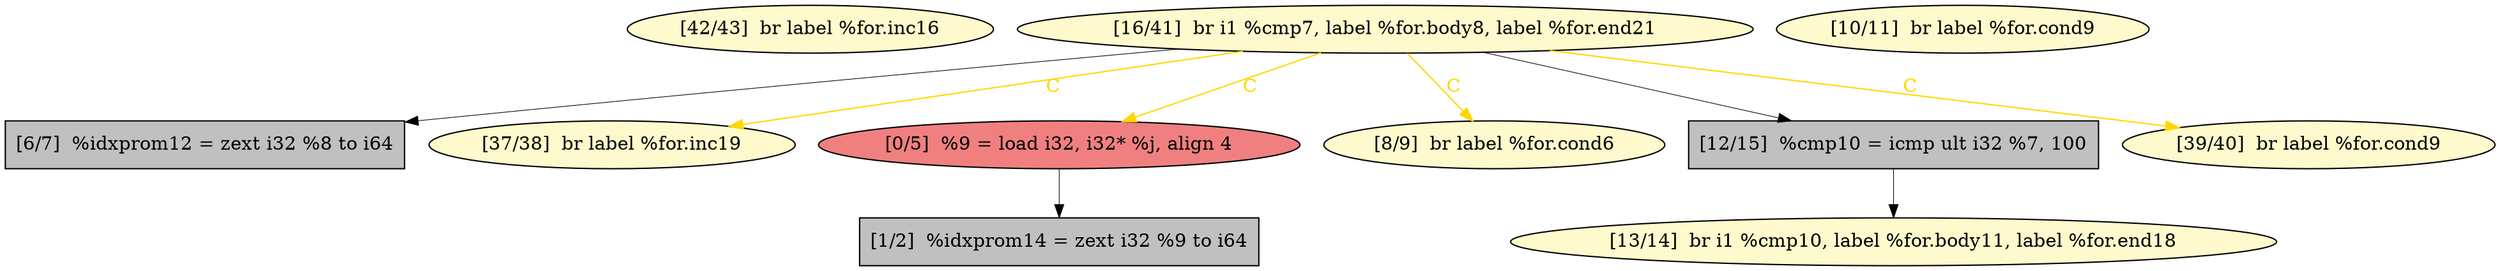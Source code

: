 
digraph G {


node1261 [fillcolor=lemonchiffon,label="[42/43]  br label %for.inc16",shape=ellipse,style=filled ]
node1259 [fillcolor=grey,label="[6/7]  %idxprom12 = zext i32 %8 to i64",shape=rectangle,style=filled ]
node1258 [fillcolor=grey,label="[1/2]  %idxprom14 = zext i32 %9 to i64",shape=rectangle,style=filled ]
node1252 [fillcolor=lemonchiffon,label="[37/38]  br label %for.inc19",shape=ellipse,style=filled ]
node1251 [fillcolor=lemonchiffon,label="[13/14]  br i1 %cmp10, label %for.body11, label %for.end18",shape=ellipse,style=filled ]
node1260 [fillcolor=lemonchiffon,label="[10/11]  br label %for.cond9",shape=ellipse,style=filled ]
node1256 [fillcolor=lightcoral,label="[0/5]  %9 = load i32, i32* %j, align 4",shape=ellipse,style=filled ]
node1257 [fillcolor=lemonchiffon,label="[8/9]  br label %for.cond6",shape=ellipse,style=filled ]
node1254 [fillcolor=lemonchiffon,label="[16/41]  br i1 %cmp7, label %for.body8, label %for.end21",shape=ellipse,style=filled ]
node1253 [fillcolor=grey,label="[12/15]  %cmp10 = icmp ult i32 %7, 100",shape=rectangle,style=filled ]
node1255 [fillcolor=lemonchiffon,label="[39/40]  br label %for.cond9",shape=ellipse,style=filled ]

node1254->node1252 [style=solid,color=gold,label="C",penwidth=1.0,fontcolor=gold ]
node1254->node1257 [style=solid,color=gold,label="C",penwidth=1.0,fontcolor=gold ]
node1254->node1259 [style=solid,color=black,label="",penwidth=0.5,fontcolor=black ]
node1253->node1251 [style=solid,color=black,label="",penwidth=0.5,fontcolor=black ]
node1254->node1253 [style=solid,color=black,label="",penwidth=0.5,fontcolor=black ]
node1254->node1256 [style=solid,color=gold,label="C",penwidth=1.0,fontcolor=gold ]
node1254->node1255 [style=solid,color=gold,label="C",penwidth=1.0,fontcolor=gold ]
node1256->node1258 [style=solid,color=black,label="",penwidth=0.5,fontcolor=black ]


}
